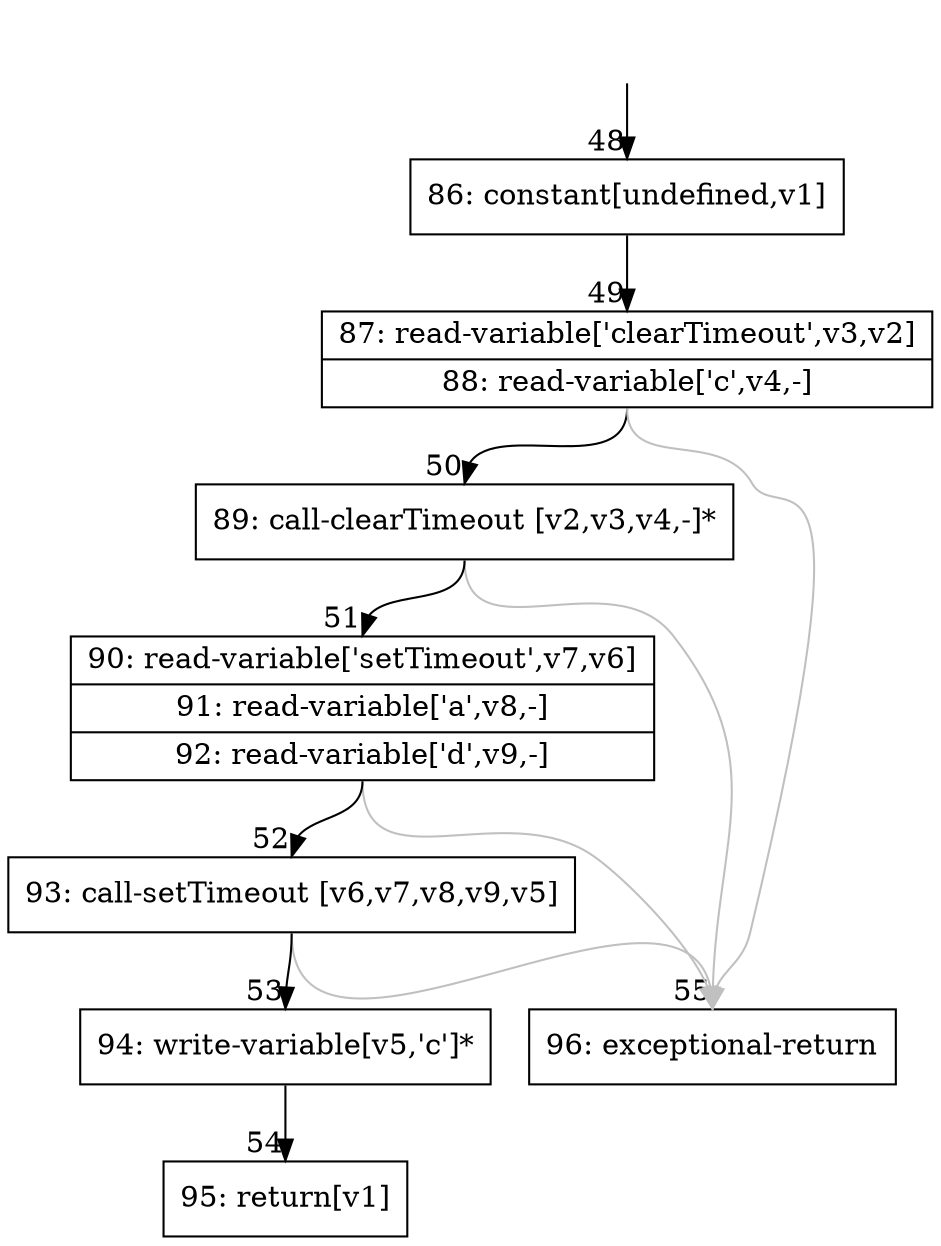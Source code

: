digraph {
rankdir="TD"
BB_entry10[shape=none,label=""];
BB_entry10 -> BB48 [tailport=s, headport=n, headlabel="    48"]
BB48 [shape=record label="{86: constant[undefined,v1]}" ] 
BB48 -> BB49 [tailport=s, headport=n, headlabel="      49"]
BB49 [shape=record label="{87: read-variable['clearTimeout',v3,v2]|88: read-variable['c',v4,-]}" ] 
BB49 -> BB50 [tailport=s, headport=n, headlabel="      50"]
BB49 -> BB55 [tailport=s, headport=n, color=gray, headlabel="      55"]
BB50 [shape=record label="{89: call-clearTimeout [v2,v3,v4,-]*}" ] 
BB50 -> BB51 [tailport=s, headport=n, headlabel="      51"]
BB50 -> BB55 [tailport=s, headport=n, color=gray]
BB51 [shape=record label="{90: read-variable['setTimeout',v7,v6]|91: read-variable['a',v8,-]|92: read-variable['d',v9,-]}" ] 
BB51 -> BB52 [tailport=s, headport=n, headlabel="      52"]
BB51 -> BB55 [tailport=s, headport=n, color=gray]
BB52 [shape=record label="{93: call-setTimeout [v6,v7,v8,v9,v5]}" ] 
BB52 -> BB53 [tailport=s, headport=n, headlabel="      53"]
BB52 -> BB55 [tailport=s, headport=n, color=gray]
BB53 [shape=record label="{94: write-variable[v5,'c']*}" ] 
BB53 -> BB54 [tailport=s, headport=n, headlabel="      54"]
BB54 [shape=record label="{95: return[v1]}" ] 
BB55 [shape=record label="{96: exceptional-return}" ] 
}
